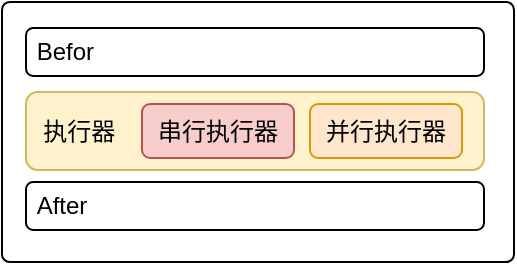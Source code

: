 <mxfile version="20.3.0" type="device"><diagram id="0reh9oVDQseq1SiU65Ys" name="第 1 页"><mxGraphModel dx="626" dy="461" grid="0" gridSize="10" guides="1" tooltips="1" connect="1" arrows="1" fold="1" page="0" pageScale="1" pageWidth="827" pageHeight="1169" math="0" shadow="0"><root><mxCell id="0"/><mxCell id="1" parent="0"/><mxCell id="1S2mNHx5ZayFYOi3u7Dm-7" value="" style="group" vertex="1" connectable="0" parent="1"><mxGeometry x="117" y="275" width="256" height="130" as="geometry"/></mxCell><mxCell id="1S2mNHx5ZayFYOi3u7Dm-6" value="" style="rounded=1;whiteSpace=wrap;html=1;arcSize=3;" vertex="1" parent="1S2mNHx5ZayFYOi3u7Dm-7"><mxGeometry width="256" height="130" as="geometry"/></mxCell><mxCell id="1S2mNHx5ZayFYOi3u7Dm-1" value="&amp;nbsp; 执行器" style="rounded=1;whiteSpace=wrap;html=1;align=left;fillColor=#fff2cc;strokeColor=#d6b656;" vertex="1" parent="1S2mNHx5ZayFYOi3u7Dm-7"><mxGeometry x="12" y="45" width="229" height="39" as="geometry"/></mxCell><mxCell id="1S2mNHx5ZayFYOi3u7Dm-2" value="串行执行器" style="rounded=1;whiteSpace=wrap;html=1;fillColor=#f8cecc;strokeColor=#b85450;" vertex="1" parent="1S2mNHx5ZayFYOi3u7Dm-7"><mxGeometry x="70" y="51" width="76" height="27" as="geometry"/></mxCell><mxCell id="1S2mNHx5ZayFYOi3u7Dm-3" value="并行执行器" style="rounded=1;whiteSpace=wrap;html=1;fillColor=#ffe6cc;strokeColor=#d79b00;" vertex="1" parent="1S2mNHx5ZayFYOi3u7Dm-7"><mxGeometry x="154" y="51" width="76" height="27" as="geometry"/></mxCell><mxCell id="1S2mNHx5ZayFYOi3u7Dm-4" value="&amp;nbsp;Befor" style="rounded=1;whiteSpace=wrap;html=1;align=left;" vertex="1" parent="1S2mNHx5ZayFYOi3u7Dm-7"><mxGeometry x="12" y="13" width="229" height="24" as="geometry"/></mxCell><mxCell id="1S2mNHx5ZayFYOi3u7Dm-5" value="&amp;nbsp;After" style="rounded=1;whiteSpace=wrap;html=1;align=left;" vertex="1" parent="1S2mNHx5ZayFYOi3u7Dm-7"><mxGeometry x="12" y="90" width="229" height="24" as="geometry"/></mxCell></root></mxGraphModel></diagram></mxfile>